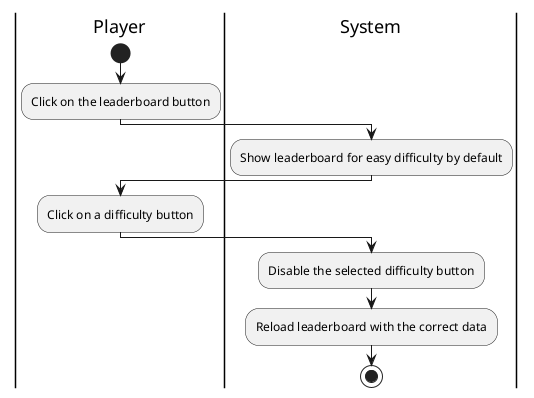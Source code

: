 @startuml checkLeaderBoardUC
|Player|
start
:Click on the leaderboard button;

|System|
:Show leaderboard for easy difficulty by default;

|Player|
:Click on a difficulty button;

|System|
:Disable the selected difficulty button;
:Reload leaderboard with the correct data;
stop
@enduml
